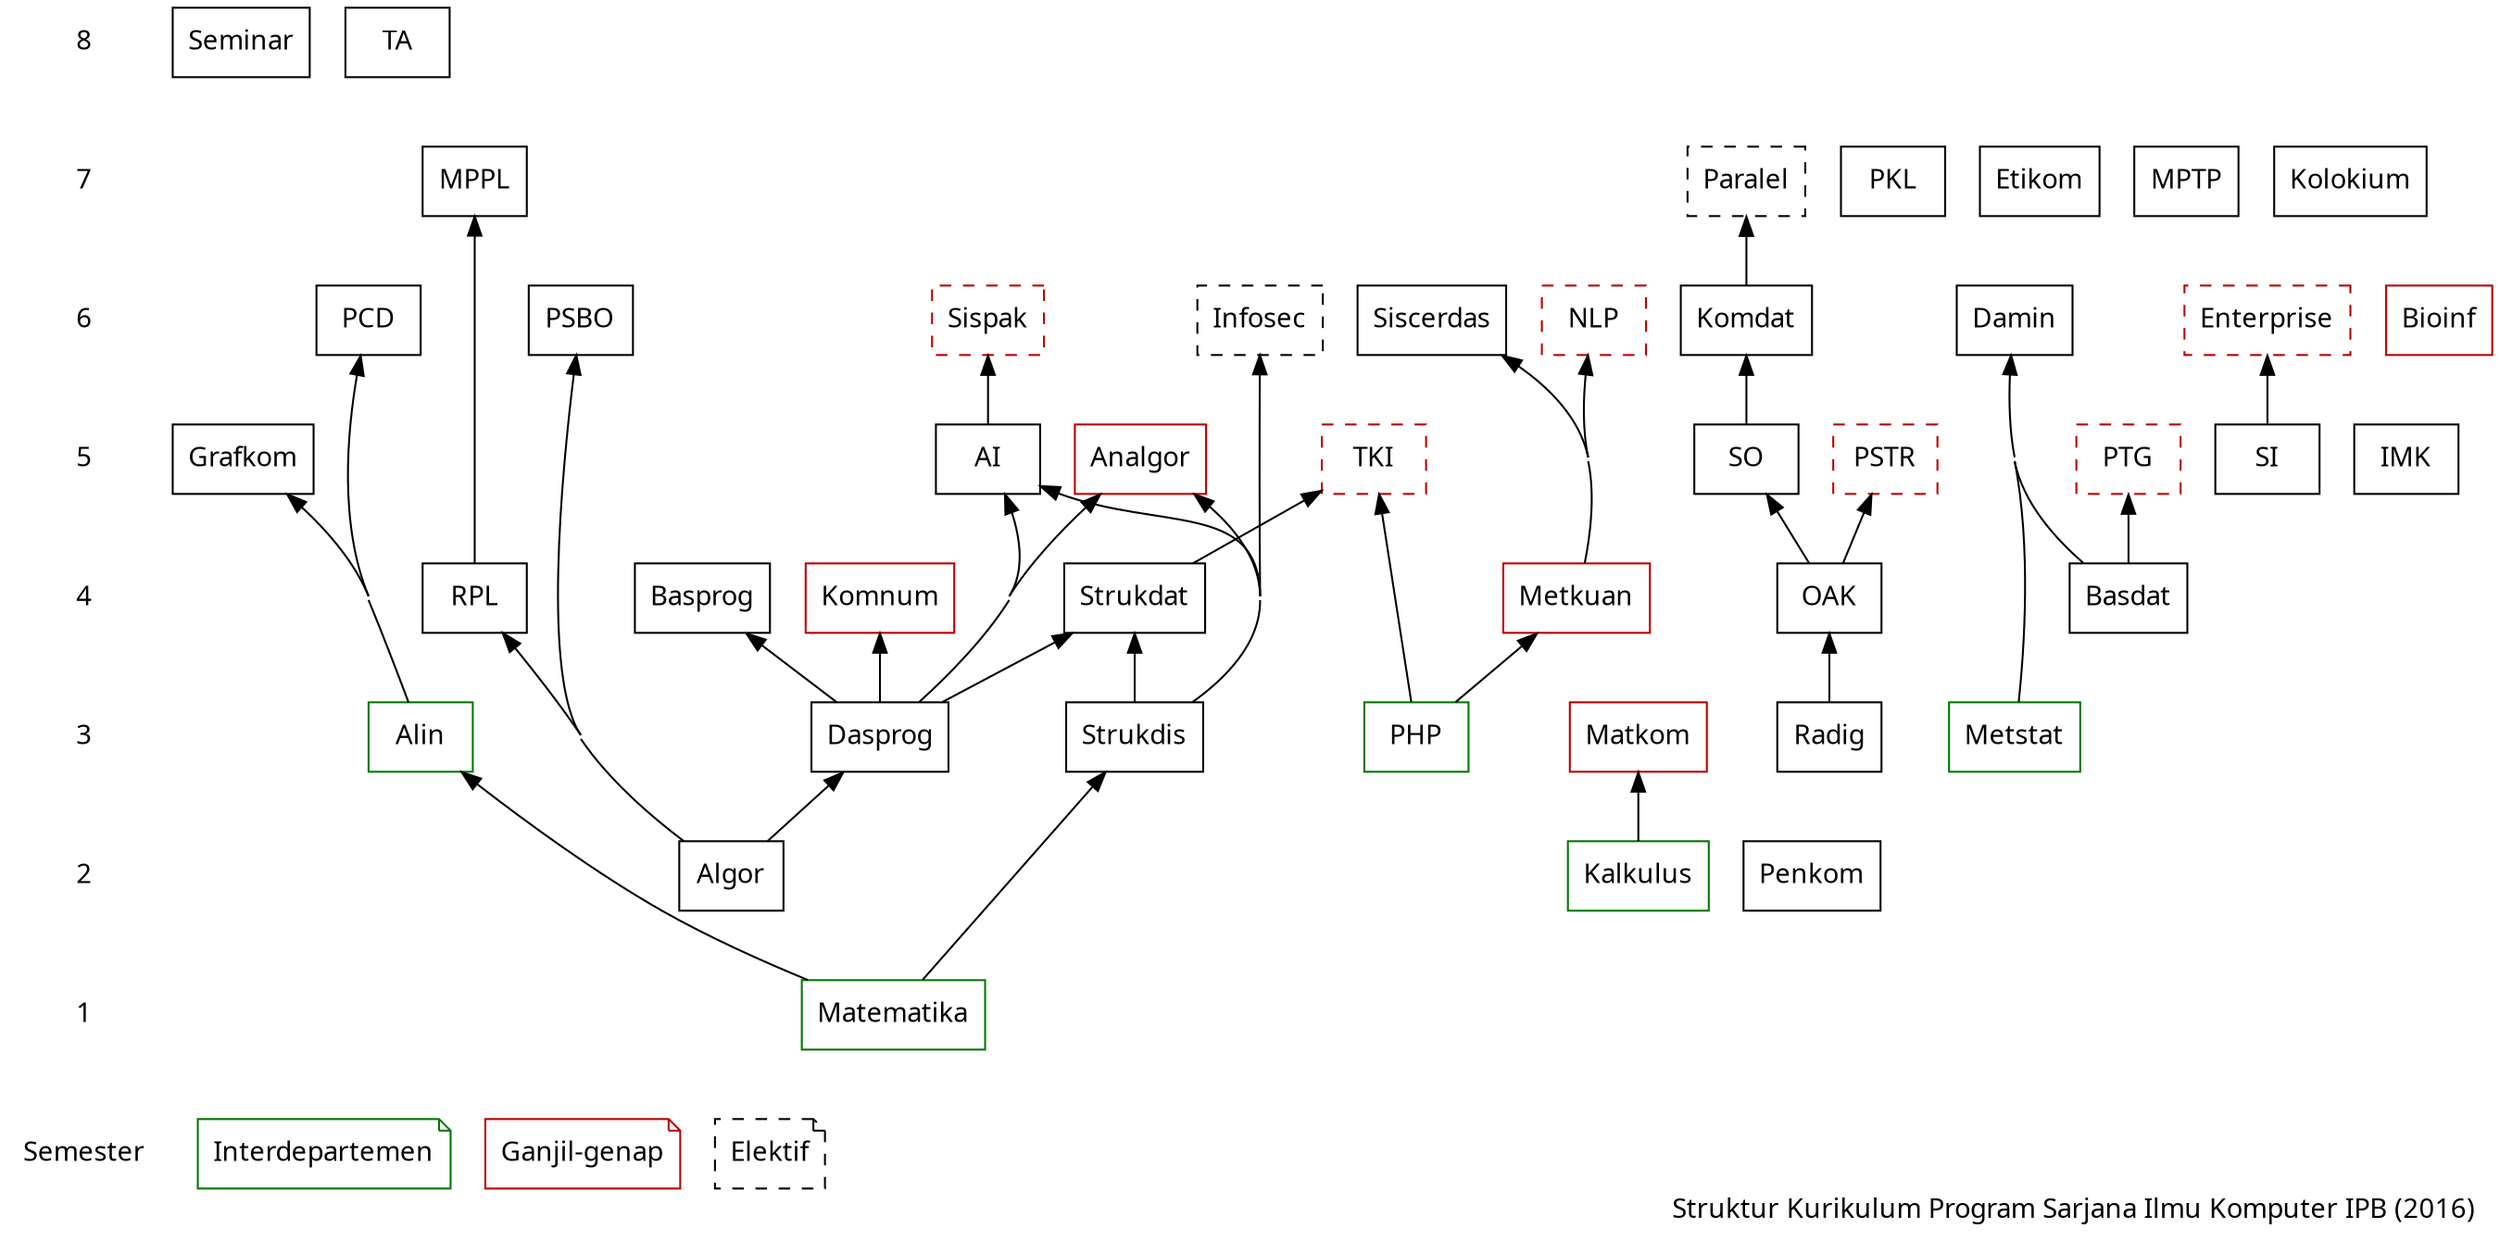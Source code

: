 digraph kom2016
{
    node [shape="box"; fontname="Fira Sans"]
    edge [dir="back"]
    concentrate="true"

    # semester
    subgraph sem {
        node [shape="plaintext"]
        edge [style="invis"]
        8 -> 7 -> 6 -> 5 -> 4 -> 3 -> 2 -> 1 -> Semester
    }

    # mayor
    {rank="same" 1 Matematika}
    {rank="same" 2 Algor Kalkulus Penkom}
    {rank="same" 3 Dasprog Alin Strukdis Radig Metstat PHP Matkom}
    {rank="same" 4 Basprog Strukdat RPL OAK Basdat Metkuan Komnum}
    {rank="same" 5 AI Grafkom SO SI IMK Analgor}
    {rank="same" 6 PCD PSBO Komdat Damin Siscerdas Bioinf}
    {rank="same" 7 PKL Etikom MPTP MPPL Kolokium}
    {rank="same" 8 Seminar TA}
    Dasprog -> Algor
    Alin -> Matematika
    Strukdis -> Matematika
    Matkom -> Kalkulus
    Basprog -> Dasprog
    OAK -> Radig
    Strukdat -> {Dasprog Strukdis}
    RPL -> Algor
    Komnum -> Dasprog
    Metkuan -> PHP
    AI -> {Dasprog Strukdis}        // -> Strukdat ?
    Grafkom -> Alin
    SO -> OAK
    Analgor -> {Dasprog Strukdis}   // -> Strukdat ?
    Komdat -> SO
    Siscerdas -> Metkuan
    PCD -> Alin
    Damin -> {Basdat Metstat}
    PSBO -> Algor
    MPPL -> RPL

    #interdep
    Matematika, Kalkulus, Metstat, Alin, PHP, Bioinf [color="#007700"]

    # elektif
    PSTR, PTG, TKI, Infosec, Sispak, Enterprise, NLP, Paralel [style="dashed"]
    {rank="same" 5 PSTR, PTG, TKI}
    {rank="same" 6 Infosec, Sispak, Enterprise, NLP}
    {rank="same" 7 Paralel}
    PSTR -> OAK
    PTG -> Basdat
    TKI -> {PHP Strukdat}
    Infosec -> Strukdis
    Sispak -> AI
    Enterprise -> SI
    NLP -> Metkuan
    Paralel -> Komdat

    # ganjil-genap
    Matkom, Metkuan, Komnum, Analgor, PSTR, PTG, TKI, Sispak, Enterprise, NLP, Bioinf [color="#bb0000"]

    # keterangan
    {rank="sink" Semester interdep ganjilgenap elektif}
    interdep [shape="note"; color="#007700"; label="Interdepartemen"]
    ganjilgenap [shape="note"; color="#bb0000"; label="Ganjil-genap";]
    elektif [shape="note"; style="dashed"; label="Elektif"]

    # title
    label="Struktur Kurikulum Program Sarjana Ilmu Komputer IPB (2016)"
    labeljust="r"
    fontname="Fira Sans"
}
